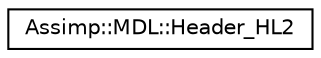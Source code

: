 digraph "Graphical Class Hierarchy"
{
  edge [fontname="Helvetica",fontsize="10",labelfontname="Helvetica",labelfontsize="10"];
  node [fontname="Helvetica",fontsize="10",shape=record];
  rankdir="LR";
  Node1 [label="Assimp::MDL::Header_HL2",height=0.2,width=0.4,color="black", fillcolor="white", style="filled",URL="$struct_assimp_1_1_m_d_l_1_1_header___h_l2.html",tooltip="Data structure for the HL2 main header. "];
}

